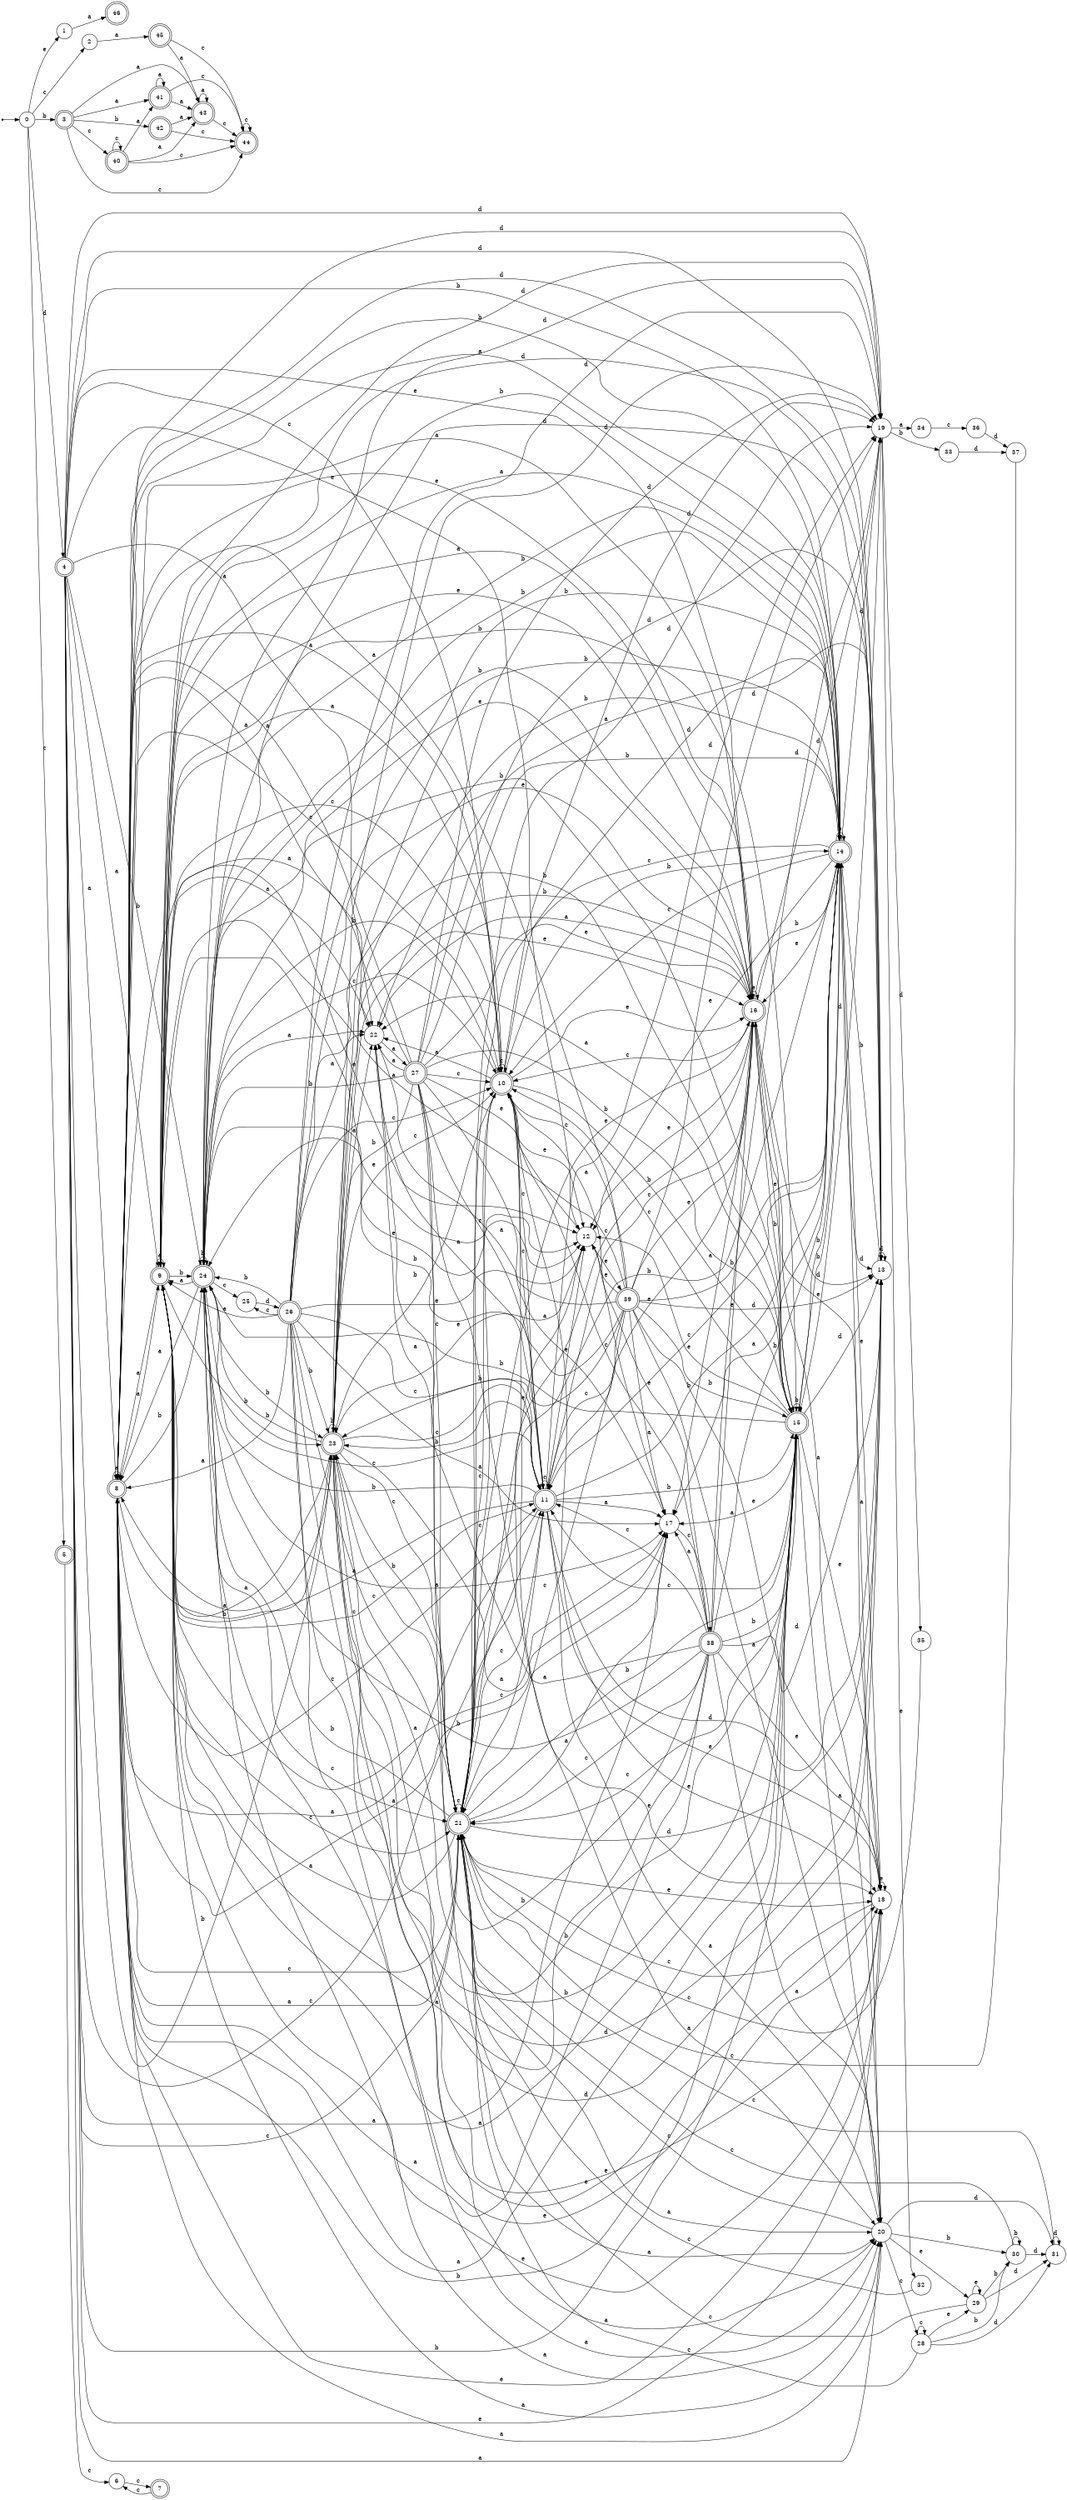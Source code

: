 digraph finite_state_machine {
rankdir=LR;
size="20,20";
node [shape = point]; "dummy0"
node [shape = circle]; "0";
"dummy0" -> "0";
node [shape = circle]; "1";
node [shape = circle]; "2";
node [shape = doublecircle]; "3";node [shape = doublecircle]; "4";node [shape = doublecircle]; "5";node [shape = circle]; "6";
node [shape = doublecircle]; "7";node [shape = doublecircle]; "8";node [shape = doublecircle]; "9";node [shape = doublecircle]; "10";node [shape = doublecircle]; "11";node [shape = circle]; "12";
node [shape = circle]; "13";
node [shape = doublecircle]; "14";node [shape = doublecircle]; "15";node [shape = doublecircle]; "16";node [shape = circle]; "17";
node [shape = circle]; "18";
node [shape = circle]; "19";
node [shape = circle]; "20";
node [shape = doublecircle]; "21";node [shape = circle]; "22";
node [shape = doublecircle]; "23";node [shape = doublecircle]; "24";node [shape = circle]; "25";
node [shape = doublecircle]; "26";node [shape = doublecircle]; "27";node [shape = circle]; "28";
node [shape = circle]; "29";
node [shape = circle]; "30";
node [shape = circle]; "31";
node [shape = circle]; "32";
node [shape = circle]; "33";
node [shape = circle]; "34";
node [shape = circle]; "35";
node [shape = circle]; "36";
node [shape = circle]; "37";
node [shape = doublecircle]; "38";node [shape = doublecircle]; "39";node [shape = doublecircle]; "40";node [shape = doublecircle]; "41";node [shape = doublecircle]; "42";node [shape = doublecircle]; "43";node [shape = doublecircle]; "44";node [shape = doublecircle]; "45";node [shape = doublecircle]; "46";"0" -> "1" [label = "e"];
 "0" -> "2" [label = "c"];
 "0" -> "5" [label = "c"];
 "0" -> "3" [label = "b"];
 "0" -> "4" [label = "d"];
 "5" -> "6" [label = "c"];
 "6" -> "7" [label = "c"];
 "7" -> "6" [label = "c"];
 "4" -> "17" [label = "a"];
 "4" -> "20" [label = "a"];
 "4" -> "22" [label = "a"];
 "4" -> "8" [label = "a"];
 "4" -> "9" [label = "a"];
 "4" -> "10" [label = "c"];
 "4" -> "11" [label = "c"];
 "4" -> "21" [label = "c"];
 "4" -> "16" [label = "e"];
 "4" -> "18" [label = "e"];
 "4" -> "12" [label = "e"];
 "4" -> "19" [label = "d"];
 "4" -> "13" [label = "d"];
 "4" -> "24" [label = "b"];
 "4" -> "23" [label = "b"];
 "4" -> "14" [label = "b"];
 "4" -> "15" [label = "b"];
 "24" -> "24" [label = "b"];
 "24" -> "23" [label = "b"];
 "24" -> "14" [label = "b"];
 "24" -> "15" [label = "b"];
 "24" -> "25" [label = "c"];
 "24" -> "10" [label = "c"];
 "24" -> "11" [label = "c"];
 "24" -> "21" [label = "c"];
 "24" -> "17" [label = "a"];
 "24" -> "20" [label = "a"];
 "24" -> "22" [label = "a"];
 "24" -> "8" [label = "a"];
 "24" -> "9" [label = "a"];
 "24" -> "16" [label = "e"];
 "24" -> "18" [label = "e"];
 "24" -> "12" [label = "e"];
 "24" -> "19" [label = "d"];
 "24" -> "13" [label = "d"];
 "25" -> "26" [label = "d"];
 "26" -> "25" [label = "c"];
 "26" -> "10" [label = "c"];
 "26" -> "11" [label = "c"];
 "26" -> "21" [label = "c"];
 "26" -> "24" [label = "b"];
 "26" -> "23" [label = "b"];
 "26" -> "14" [label = "b"];
 "26" -> "15" [label = "b"];
 "26" -> "17" [label = "a"];
 "26" -> "20" [label = "a"];
 "26" -> "22" [label = "a"];
 "26" -> "8" [label = "a"];
 "26" -> "9" [label = "a"];
 "26" -> "16" [label = "e"];
 "26" -> "18" [label = "e"];
 "26" -> "12" [label = "e"];
 "26" -> "19" [label = "d"];
 "26" -> "13" [label = "d"];
 "23" -> "24" [label = "b"];
 "23" -> "15" [label = "b"];
 "23" -> "14" [label = "b"];
 "23" -> "23" [label = "b"];
 "23" -> "17" [label = "a"];
 "23" -> "20" [label = "a"];
 "23" -> "22" [label = "a"];
 "23" -> "8" [label = "a"];
 "23" -> "9" [label = "a"];
 "23" -> "10" [label = "c"];
 "23" -> "11" [label = "c"];
 "23" -> "21" [label = "c"];
 "23" -> "16" [label = "e"];
 "23" -> "18" [label = "e"];
 "23" -> "12" [label = "e"];
 "23" -> "19" [label = "d"];
 "23" -> "13" [label = "d"];
 "22" -> "27" [label = "a"];
 "27" -> "17" [label = "a"];
 "27" -> "20" [label = "a"];
 "27" -> "22" [label = "a"];
 "27" -> "8" [label = "a"];
 "27" -> "9" [label = "a"];
 "27" -> "10" [label = "c"];
 "27" -> "11" [label = "c"];
 "27" -> "21" [label = "c"];
 "27" -> "16" [label = "e"];
 "27" -> "18" [label = "e"];
 "27" -> "12" [label = "e"];
 "27" -> "19" [label = "d"];
 "27" -> "13" [label = "d"];
 "27" -> "24" [label = "b"];
 "27" -> "23" [label = "b"];
 "27" -> "14" [label = "b"];
 "27" -> "15" [label = "b"];
 "21" -> "10" [label = "c"];
 "21" -> "11" [label = "c"];
 "21" -> "21" [label = "c"];
 "21" -> "16" [label = "e"];
 "21" -> "18" [label = "e"];
 "21" -> "12" [label = "e"];
 "21" -> "19" [label = "d"];
 "21" -> "13" [label = "d"];
 "21" -> "17" [label = "a"];
 "21" -> "20" [label = "a"];
 "21" -> "22" [label = "a"];
 "21" -> "8" [label = "a"];
 "21" -> "9" [label = "a"];
 "21" -> "24" [label = "b"];
 "21" -> "23" [label = "b"];
 "21" -> "14" [label = "b"];
 "21" -> "15" [label = "b"];
 "20" -> "28" [label = "c"];
 "20" -> "21" [label = "c"];
 "20" -> "29" [label = "e"];
 "20" -> "30" [label = "b"];
 "20" -> "31" [label = "d"];
 "31" -> "31" [label = "d"];
 "31" -> "21" [label = "c"];
 "30" -> "30" [label = "b"];
 "30" -> "31" [label = "d"];
 "30" -> "21" [label = "c"];
 "29" -> "29" [label = "e"];
 "29" -> "30" [label = "b"];
 "29" -> "31" [label = "d"];
 "29" -> "21" [label = "c"];
 "28" -> "28" [label = "c"];
 "28" -> "21" [label = "c"];
 "28" -> "29" [label = "e"];
 "28" -> "30" [label = "b"];
 "28" -> "31" [label = "d"];
 "19" -> "32" [label = "e"];
 "19" -> "33" [label = "b"];
 "19" -> "34" [label = "a"];
 "19" -> "35" [label = "d"];
 "35" -> "21" [label = "c"];
 "34" -> "36" [label = "c"];
 "36" -> "37" [label = "d"];
 "37" -> "21" [label = "c"];
 "33" -> "37" [label = "d"];
 "32" -> "21" [label = "c"];
 "18" -> "18" [label = "e"];
 "18" -> "21" [label = "c"];
 "17" -> "38" [label = "c"];
 "38" -> "17" [label = "a"];
 "38" -> "20" [label = "a"];
 "38" -> "22" [label = "a"];
 "38" -> "8" [label = "a"];
 "38" -> "9" [label = "a"];
 "38" -> "10" [label = "c"];
 "38" -> "11" [label = "c"];
 "38" -> "21" [label = "c"];
 "38" -> "16" [label = "e"];
 "38" -> "18" [label = "e"];
 "38" -> "12" [label = "e"];
 "38" -> "19" [label = "d"];
 "38" -> "13" [label = "d"];
 "38" -> "24" [label = "b"];
 "38" -> "23" [label = "b"];
 "38" -> "14" [label = "b"];
 "38" -> "15" [label = "b"];
 "16" -> "16" [label = "e"];
 "16" -> "18" [label = "e"];
 "16" -> "12" [label = "e"];
 "16" -> "19" [label = "d"];
 "16" -> "13" [label = "d"];
 "16" -> "24" [label = "b"];
 "16" -> "23" [label = "b"];
 "16" -> "14" [label = "b"];
 "16" -> "15" [label = "b"];
 "16" -> "17" [label = "a"];
 "16" -> "20" [label = "a"];
 "16" -> "22" [label = "a"];
 "16" -> "8" [label = "a"];
 "16" -> "9" [label = "a"];
 "16" -> "10" [label = "c"];
 "16" -> "11" [label = "c"];
 "16" -> "21" [label = "c"];
 "15" -> "24" [label = "b"];
 "15" -> "23" [label = "b"];
 "15" -> "14" [label = "b"];
 "15" -> "15" [label = "b"];
 "15" -> "16" [label = "e"];
 "15" -> "18" [label = "e"];
 "15" -> "12" [label = "e"];
 "15" -> "19" [label = "d"];
 "15" -> "13" [label = "d"];
 "15" -> "17" [label = "a"];
 "15" -> "20" [label = "a"];
 "15" -> "22" [label = "a"];
 "15" -> "8" [label = "a"];
 "15" -> "9" [label = "a"];
 "15" -> "10" [label = "c"];
 "15" -> "11" [label = "c"];
 "15" -> "21" [label = "c"];
 "14" -> "24" [label = "b"];
 "14" -> "23" [label = "b"];
 "14" -> "14" [label = "b"];
 "14" -> "15" [label = "b"];
 "14" -> "19" [label = "d"];
 "14" -> "13" [label = "d"];
 "14" -> "16" [label = "e"];
 "14" -> "18" [label = "e"];
 "14" -> "12" [label = "e"];
 "14" -> "17" [label = "a"];
 "14" -> "20" [label = "a"];
 "14" -> "22" [label = "a"];
 "14" -> "8" [label = "a"];
 "14" -> "9" [label = "a"];
 "14" -> "10" [label = "c"];
 "14" -> "11" [label = "c"];
 "14" -> "21" [label = "c"];
 "13" -> "13" [label = "d"];
 "13" -> "14" [label = "b"];
 "12" -> "39" [label = "e"];
 "39" -> "16" [label = "e"];
 "39" -> "18" [label = "e"];
 "39" -> "12" [label = "e"];
 "39" -> "19" [label = "d"];
 "39" -> "13" [label = "d"];
 "39" -> "24" [label = "b"];
 "39" -> "23" [label = "b"];
 "39" -> "14" [label = "b"];
 "39" -> "15" [label = "b"];
 "39" -> "17" [label = "a"];
 "39" -> "20" [label = "a"];
 "39" -> "22" [label = "a"];
 "39" -> "8" [label = "a"];
 "39" -> "9" [label = "a"];
 "39" -> "10" [label = "c"];
 "39" -> "11" [label = "c"];
 "39" -> "21" [label = "c"];
 "11" -> "10" [label = "c"];
 "11" -> "11" [label = "c"];
 "11" -> "21" [label = "c"];
 "11" -> "17" [label = "a"];
 "11" -> "20" [label = "a"];
 "11" -> "22" [label = "a"];
 "11" -> "8" [label = "a"];
 "11" -> "9" [label = "a"];
 "11" -> "16" [label = "e"];
 "11" -> "18" [label = "e"];
 "11" -> "12" [label = "e"];
 "11" -> "19" [label = "d"];
 "11" -> "13" [label = "d"];
 "11" -> "24" [label = "b"];
 "11" -> "23" [label = "b"];
 "11" -> "14" [label = "b"];
 "11" -> "15" [label = "b"];
 "10" -> "10" [label = "c"];
 "10" -> "11" [label = "c"];
 "10" -> "21" [label = "c"];
 "10" -> "17" [label = "a"];
 "10" -> "20" [label = "a"];
 "10" -> "22" [label = "a"];
 "10" -> "8" [label = "a"];
 "10" -> "9" [label = "a"];
 "10" -> "16" [label = "e"];
 "10" -> "18" [label = "e"];
 "10" -> "12" [label = "e"];
 "10" -> "19" [label = "d"];
 "10" -> "13" [label = "d"];
 "10" -> "24" [label = "b"];
 "10" -> "23" [label = "b"];
 "10" -> "14" [label = "b"];
 "10" -> "15" [label = "b"];
 "9" -> "17" [label = "a"];
 "9" -> "20" [label = "a"];
 "9" -> "22" [label = "a"];
 "9" -> "8" [label = "a"];
 "9" -> "9" [label = "a"];
 "9" -> "10" [label = "c"];
 "9" -> "11" [label = "c"];
 "9" -> "21" [label = "c"];
 "9" -> "16" [label = "e"];
 "9" -> "18" [label = "e"];
 "9" -> "12" [label = "e"];
 "9" -> "19" [label = "d"];
 "9" -> "13" [label = "d"];
 "9" -> "24" [label = "b"];
 "9" -> "23" [label = "b"];
 "9" -> "14" [label = "b"];
 "9" -> "15" [label = "b"];
 "8" -> "17" [label = "a"];
 "8" -> "20" [label = "a"];
 "8" -> "22" [label = "a"];
 "8" -> "8" [label = "a"];
 "8" -> "9" [label = "a"];
 "8" -> "10" [label = "c"];
 "8" -> "11" [label = "c"];
 "8" -> "21" [label = "c"];
 "8" -> "16" [label = "e"];
 "8" -> "18" [label = "e"];
 "8" -> "12" [label = "e"];
 "8" -> "19" [label = "d"];
 "8" -> "13" [label = "d"];
 "8" -> "24" [label = "b"];
 "8" -> "23" [label = "b"];
 "8" -> "14" [label = "b"];
 "8" -> "15" [label = "b"];
 "3" -> "40" [label = "c"];
 "3" -> "44" [label = "c"];
 "3" -> "41" [label = "a"];
 "3" -> "43" [label = "a"];
 "3" -> "42" [label = "b"];
 "44" -> "44" [label = "c"];
 "43" -> "43" [label = "a"];
 "43" -> "44" [label = "c"];
 "42" -> "43" [label = "a"];
 "42" -> "44" [label = "c"];
 "41" -> "41" [label = "a"];
 "41" -> "43" [label = "a"];
 "41" -> "44" [label = "c"];
 "40" -> "40" [label = "c"];
 "40" -> "44" [label = "c"];
 "40" -> "41" [label = "a"];
 "40" -> "43" [label = "a"];
 "2" -> "45" [label = "a"];
 "45" -> "43" [label = "a"];
 "45" -> "44" [label = "c"];
 "1" -> "46" [label = "a"];
 }

